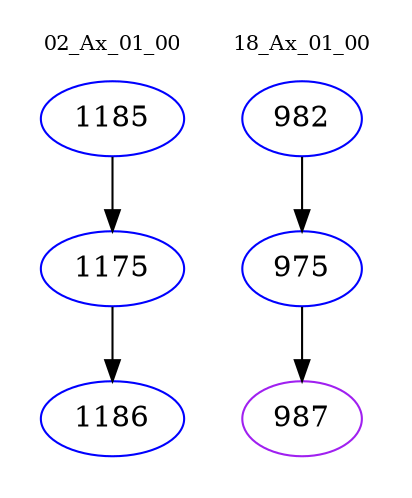 digraph{
subgraph cluster_0 {
color = white
label = "02_Ax_01_00";
fontsize=10;
T0_1185 [label="1185", color="blue"]
T0_1185 -> T0_1175 [color="black"]
T0_1175 [label="1175", color="blue"]
T0_1175 -> T0_1186 [color="black"]
T0_1186 [label="1186", color="blue"]
}
subgraph cluster_1 {
color = white
label = "18_Ax_01_00";
fontsize=10;
T1_982 [label="982", color="blue"]
T1_982 -> T1_975 [color="black"]
T1_975 [label="975", color="blue"]
T1_975 -> T1_987 [color="black"]
T1_987 [label="987", color="purple"]
}
}
